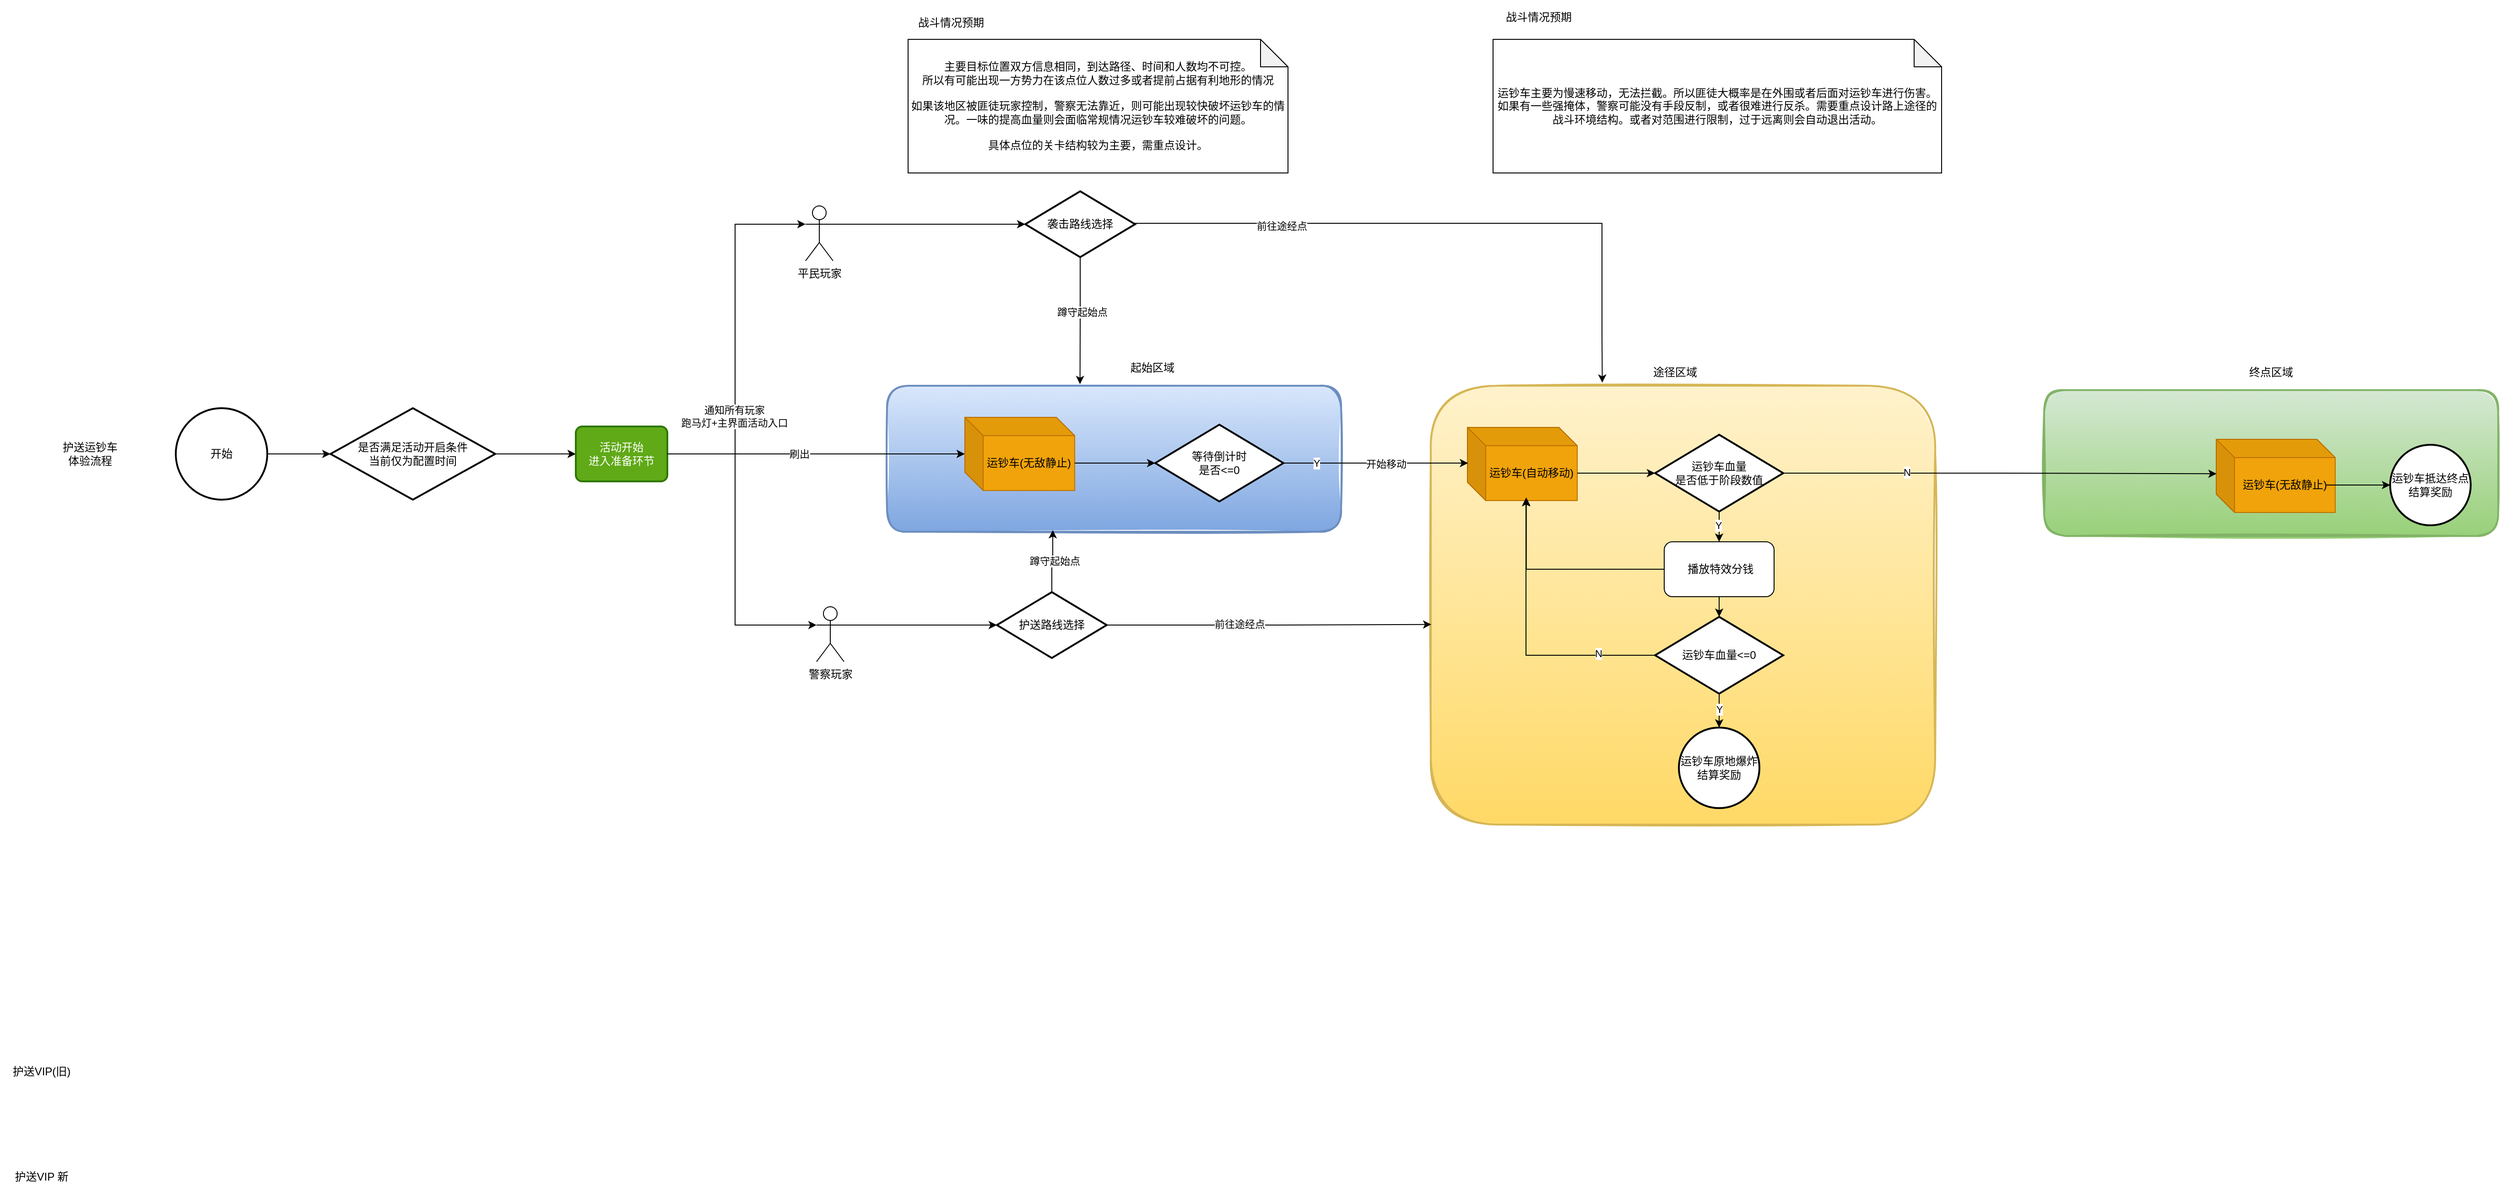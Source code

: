 <mxfile version="26.2.8">
  <diagram name="第 1 页" id="ho7mqtrvVQJZ-yDvlpge">
    <mxGraphModel dx="2833" dy="1698" grid="0" gridSize="10" guides="1" tooltips="1" connect="1" arrows="1" fold="1" page="0" pageScale="1" pageWidth="827" pageHeight="1169" math="0" shadow="0">
      <root>
        <mxCell id="0" />
        <mxCell id="1" parent="0" />
        <mxCell id="s4P-E_aEvJXquywrjiAm-54" value="" style="rounded=1;whiteSpace=wrap;html=1;strokeWidth=2;fillWeight=4;hachureGap=8;hachureAngle=45;fillColor=#dae8fc;sketch=1;strokeColor=#6c8ebf;fillStyle=auto;gradientColor=#7ea6e0;" parent="1" vertex="1">
          <mxGeometry x="757" y="22.5" width="496" height="159.5" as="geometry" />
        </mxCell>
        <mxCell id="s4P-E_aEvJXquywrjiAm-1" value="护送运钞车&lt;div&gt;体验流程&lt;/div&gt;" style="text;html=1;align=center;verticalAlign=middle;whiteSpace=wrap;rounded=0;" parent="1" vertex="1">
          <mxGeometry x="-159" y="82" width="91" height="30" as="geometry" />
        </mxCell>
        <mxCell id="s4P-E_aEvJXquywrjiAm-2" value="护送VIP(旧)" style="text;html=1;align=center;verticalAlign=middle;whiteSpace=wrap;rounded=0;" parent="1" vertex="1">
          <mxGeometry x="-212" y="757" width="91" height="30" as="geometry" />
        </mxCell>
        <mxCell id="s4P-E_aEvJXquywrjiAm-7" style="edgeStyle=orthogonalEdgeStyle;rounded=0;orthogonalLoop=1;jettySize=auto;html=1;exitX=1;exitY=0.5;exitDx=0;exitDy=0;exitPerimeter=0;entryX=0;entryY=0.5;entryDx=0;entryDy=0;entryPerimeter=0;" parent="1" source="s4P-E_aEvJXquywrjiAm-3" target="s4P-E_aEvJXquywrjiAm-10" edge="1">
          <mxGeometry relative="1" as="geometry">
            <mxPoint x="165" y="97" as="targetPoint" />
          </mxGeometry>
        </mxCell>
        <mxCell id="s4P-E_aEvJXquywrjiAm-3" value="开始" style="strokeWidth=2;html=1;shape=mxgraph.flowchart.start_2;whiteSpace=wrap;" parent="1" vertex="1">
          <mxGeometry x="-20" y="47" width="100" height="100" as="geometry" />
        </mxCell>
        <mxCell id="s4P-E_aEvJXquywrjiAm-5" value="护送VIP 新" style="text;html=1;align=center;verticalAlign=middle;whiteSpace=wrap;rounded=0;" parent="1" vertex="1">
          <mxGeometry x="-212" y="872" width="91" height="30" as="geometry" />
        </mxCell>
        <mxCell id="s4P-E_aEvJXquywrjiAm-8" value="警察玩家" style="shape=umlActor;verticalLabelPosition=bottom;verticalAlign=top;html=1;outlineConnect=0;" parent="1" vertex="1">
          <mxGeometry x="680" y="264" width="30" height="60" as="geometry" />
        </mxCell>
        <mxCell id="s4P-E_aEvJXquywrjiAm-9" value="平民玩家" style="shape=umlActor;verticalLabelPosition=bottom;verticalAlign=top;html=1;outlineConnect=0;" parent="1" vertex="1">
          <mxGeometry x="668" y="-174" width="30" height="60" as="geometry" />
        </mxCell>
        <mxCell id="s4P-E_aEvJXquywrjiAm-12" style="edgeStyle=orthogonalEdgeStyle;rounded=0;orthogonalLoop=1;jettySize=auto;html=1;exitX=1;exitY=0.5;exitDx=0;exitDy=0;exitPerimeter=0;entryX=0;entryY=0.5;entryDx=0;entryDy=0;" parent="1" source="s4P-E_aEvJXquywrjiAm-10" target="s4P-E_aEvJXquywrjiAm-11" edge="1">
          <mxGeometry relative="1" as="geometry" />
        </mxCell>
        <mxCell id="s4P-E_aEvJXquywrjiAm-10" value="是否满足活动开启条件&lt;div&gt;当前仅为配置时间&lt;/div&gt;" style="strokeWidth=2;html=1;shape=mxgraph.flowchart.decision;whiteSpace=wrap;" parent="1" vertex="1">
          <mxGeometry x="149" y="47" width="180" height="100" as="geometry" />
        </mxCell>
        <mxCell id="s4P-E_aEvJXquywrjiAm-14" style="edgeStyle=orthogonalEdgeStyle;rounded=0;orthogonalLoop=1;jettySize=auto;html=1;exitX=1;exitY=0.5;exitDx=0;exitDy=0;" parent="1" source="s4P-E_aEvJXquywrjiAm-11" target="s4P-E_aEvJXquywrjiAm-13" edge="1">
          <mxGeometry relative="1" as="geometry" />
        </mxCell>
        <mxCell id="s4P-E_aEvJXquywrjiAm-18" value="刷出" style="edgeLabel;html=1;align=center;verticalAlign=middle;resizable=0;points=[];" parent="s4P-E_aEvJXquywrjiAm-14" vertex="1" connectable="0">
          <mxGeometry x="0.479" y="1" relative="1" as="geometry">
            <mxPoint x="-97" y="1" as="offset" />
          </mxGeometry>
        </mxCell>
        <mxCell id="s4P-E_aEvJXquywrjiAm-11" value="活动开始&lt;div&gt;进入准备环节&lt;/div&gt;" style="rounded=1;whiteSpace=wrap;html=1;absoluteArcSize=1;arcSize=14;strokeWidth=2;fillColor=#60a917;strokeColor=#2D7600;fontColor=#ffffff;" parent="1" vertex="1">
          <mxGeometry x="417" y="67" width="100" height="60" as="geometry" />
        </mxCell>
        <mxCell id="s4P-E_aEvJXquywrjiAm-13" value="运钞车(无敌静止)" style="shape=cube;whiteSpace=wrap;html=1;boundedLbl=1;backgroundOutline=1;darkOpacity=0.05;darkOpacity2=0.1;fillColor=#f0a30a;fontColor=#000000;strokeColor=#BD7000;" parent="1" vertex="1">
          <mxGeometry x="842" y="57" width="120" height="80" as="geometry" />
        </mxCell>
        <mxCell id="s4P-E_aEvJXquywrjiAm-17" style="edgeStyle=orthogonalEdgeStyle;rounded=0;orthogonalLoop=1;jettySize=auto;html=1;exitX=1;exitY=0.5;exitDx=0;exitDy=0;entryX=0;entryY=0.333;entryDx=0;entryDy=0;entryPerimeter=0;" parent="1" source="s4P-E_aEvJXquywrjiAm-11" target="s4P-E_aEvJXquywrjiAm-8" edge="1">
          <mxGeometry relative="1" as="geometry">
            <Array as="points">
              <mxPoint x="591" y="97" />
              <mxPoint x="591" y="284" />
            </Array>
          </mxGeometry>
        </mxCell>
        <mxCell id="s4P-E_aEvJXquywrjiAm-19" style="edgeStyle=orthogonalEdgeStyle;rounded=0;orthogonalLoop=1;jettySize=auto;html=1;exitX=1;exitY=0.5;exitDx=0;exitDy=0;entryX=0;entryY=0.333;entryDx=0;entryDy=0;entryPerimeter=0;" parent="1" source="s4P-E_aEvJXquywrjiAm-11" target="s4P-E_aEvJXquywrjiAm-9" edge="1">
          <mxGeometry relative="1" as="geometry">
            <Array as="points">
              <mxPoint x="591" y="97" />
              <mxPoint x="591" y="-154" />
            </Array>
          </mxGeometry>
        </mxCell>
        <mxCell id="s4P-E_aEvJXquywrjiAm-20" value="通知所有玩家&lt;div&gt;跑马灯+主界面活动入口&lt;/div&gt;" style="edgeLabel;html=1;align=center;verticalAlign=middle;resizable=0;points=[];" parent="s4P-E_aEvJXquywrjiAm-19" vertex="1" connectable="0">
          <mxGeometry x="-0.428" y="1" relative="1" as="geometry">
            <mxPoint as="offset" />
          </mxGeometry>
        </mxCell>
        <mxCell id="s4P-E_aEvJXquywrjiAm-21" value="等待倒计时&lt;div&gt;是否&amp;lt;=0&lt;/div&gt;" style="strokeWidth=2;html=1;shape=mxgraph.flowchart.decision;whiteSpace=wrap;" parent="1" vertex="1">
          <mxGeometry x="1050" y="65" width="140" height="84" as="geometry" />
        </mxCell>
        <mxCell id="s4P-E_aEvJXquywrjiAm-22" style="edgeStyle=orthogonalEdgeStyle;rounded=0;orthogonalLoop=1;jettySize=auto;html=1;exitX=0;exitY=0;exitDx=120;exitDy=50;exitPerimeter=0;entryX=0;entryY=0.5;entryDx=0;entryDy=0;entryPerimeter=0;" parent="1" source="s4P-E_aEvJXquywrjiAm-13" target="s4P-E_aEvJXquywrjiAm-21" edge="1">
          <mxGeometry relative="1" as="geometry" />
        </mxCell>
        <mxCell id="s4P-E_aEvJXquywrjiAm-29" value="起始区域" style="text;html=1;align=center;verticalAlign=middle;whiteSpace=wrap;rounded=0;" parent="1" vertex="1">
          <mxGeometry x="1017" y="-12" width="60" height="30" as="geometry" />
        </mxCell>
        <mxCell id="s4P-E_aEvJXquywrjiAm-37" value="袭击路线选择" style="strokeWidth=2;html=1;shape=mxgraph.flowchart.decision;whiteSpace=wrap;" parent="1" vertex="1">
          <mxGeometry x="908" y="-190" width="120" height="72" as="geometry" />
        </mxCell>
        <mxCell id="s4P-E_aEvJXquywrjiAm-38" style="edgeStyle=orthogonalEdgeStyle;rounded=0;orthogonalLoop=1;jettySize=auto;html=1;exitX=1;exitY=0.333;exitDx=0;exitDy=0;exitPerimeter=0;entryX=0;entryY=0.5;entryDx=0;entryDy=0;entryPerimeter=0;" parent="1" source="s4P-E_aEvJXquywrjiAm-9" target="s4P-E_aEvJXquywrjiAm-37" edge="1">
          <mxGeometry relative="1" as="geometry" />
        </mxCell>
        <mxCell id="s4P-E_aEvJXquywrjiAm-55" value="" style="rounded=1;whiteSpace=wrap;html=1;strokeWidth=2;fillWeight=4;hachureGap=8;hachureAngle=45;fillColor=#fff2cc;sketch=1;strokeColor=#d6b656;fillStyle=auto;gradientColor=#ffd966;" parent="1" vertex="1">
          <mxGeometry x="1351" y="22.5" width="551" height="479.5" as="geometry" />
        </mxCell>
        <mxCell id="s4P-E_aEvJXquywrjiAm-57" style="edgeStyle=orthogonalEdgeStyle;rounded=0;orthogonalLoop=1;jettySize=auto;html=1;exitX=0.5;exitY=1;exitDx=0;exitDy=0;exitPerimeter=0;entryX=0.425;entryY=-0.011;entryDx=0;entryDy=0;entryPerimeter=0;" parent="1" source="s4P-E_aEvJXquywrjiAm-37" target="s4P-E_aEvJXquywrjiAm-54" edge="1">
          <mxGeometry relative="1" as="geometry" />
        </mxCell>
        <mxCell id="s4P-E_aEvJXquywrjiAm-58" value="蹲守起始点" style="edgeLabel;html=1;align=center;verticalAlign=middle;resizable=0;points=[];" parent="s4P-E_aEvJXquywrjiAm-57" vertex="1" connectable="0">
          <mxGeometry x="-0.145" y="2" relative="1" as="geometry">
            <mxPoint as="offset" />
          </mxGeometry>
        </mxCell>
        <mxCell id="s4P-E_aEvJXquywrjiAm-59" style="edgeStyle=orthogonalEdgeStyle;rounded=0;orthogonalLoop=1;jettySize=auto;html=1;exitX=1;exitY=0.5;exitDx=0;exitDy=0;exitPerimeter=0;entryX=0.34;entryY=-0.007;entryDx=0;entryDy=0;entryPerimeter=0;" parent="1" source="s4P-E_aEvJXquywrjiAm-37" target="s4P-E_aEvJXquywrjiAm-55" edge="1">
          <mxGeometry relative="1" as="geometry">
            <mxPoint x="1557" y="-32" as="targetPoint" />
            <Array as="points">
              <mxPoint x="1028" y="-155" />
              <mxPoint x="1538" y="-155" />
              <mxPoint x="1538" y="-32" />
              <mxPoint x="1538" y="-32" />
            </Array>
          </mxGeometry>
        </mxCell>
        <mxCell id="s4P-E_aEvJXquywrjiAm-60" value="前往途经点" style="edgeLabel;html=1;align=center;verticalAlign=middle;resizable=0;points=[];" parent="s4P-E_aEvJXquywrjiAm-59" vertex="1" connectable="0">
          <mxGeometry x="-0.531" y="-3" relative="1" as="geometry">
            <mxPoint as="offset" />
          </mxGeometry>
        </mxCell>
        <mxCell id="s4P-E_aEvJXquywrjiAm-61" value="途径区域" style="text;html=1;align=center;verticalAlign=middle;whiteSpace=wrap;rounded=0;" parent="1" vertex="1">
          <mxGeometry x="1588" y="-7.5" width="60" height="30" as="geometry" />
        </mxCell>
        <mxCell id="s4P-E_aEvJXquywrjiAm-63" value="运钞车(自动移动)" style="shape=cube;whiteSpace=wrap;html=1;boundedLbl=1;backgroundOutline=1;darkOpacity=0.05;darkOpacity2=0.1;fillColor=#f0a30a;fontColor=#000000;strokeColor=#BD7000;" parent="1" vertex="1">
          <mxGeometry x="1391" y="68" width="120" height="80" as="geometry" />
        </mxCell>
        <mxCell id="s4P-E_aEvJXquywrjiAm-70" value="&lt;div&gt;主要目标位置双方信息相同，&lt;span style=&quot;background-color: transparent; color: light-dark(rgb(0, 0, 0), rgb(255, 255, 255));&quot;&gt;到达路径、时间和人数均不可控。&lt;/span&gt;&lt;/div&gt;&lt;div&gt;所以有可能出现一方势力在该点位人数过多或者提前占据有利地形的情况&lt;/div&gt;&lt;div&gt;&lt;br&gt;&lt;/div&gt;&lt;div&gt;如果该地区被匪徒玩家控制，警察无法靠近，则可能出现较快破坏运钞车的情况。一味的提高血量则会面临常规情况运钞车较难破坏的问题。&lt;/div&gt;&lt;div&gt;&lt;br&gt;&lt;/div&gt;&lt;div&gt;具体点位的关卡结构较为主要，需重点设计。&lt;/div&gt;" style="shape=note;whiteSpace=wrap;html=1;backgroundOutline=1;darkOpacity=0.05;" parent="1" vertex="1">
          <mxGeometry x="780" y="-356" width="415" height="146" as="geometry" />
        </mxCell>
        <mxCell id="s4P-E_aEvJXquywrjiAm-72" value="&lt;span style=&quot;color: rgb(0, 0, 0); font-family: Helvetica; font-size: 12px; font-style: normal; font-variant-ligatures: normal; font-variant-caps: normal; font-weight: 400; letter-spacing: normal; orphans: 2; text-indent: 0px; text-transform: none; widows: 2; word-spacing: 0px; -webkit-text-stroke-width: 0px; white-space: normal; text-decoration-thickness: initial; text-decoration-style: initial; text-decoration-color: initial; float: none; display: inline !important;&quot;&gt;战斗情况预期&lt;/span&gt;" style="text;whiteSpace=wrap;html=1;align=center;verticalAlign=middle;labelBackgroundColor=default;" parent="1" vertex="1">
          <mxGeometry x="777" y="-392.003" width="100" height="36" as="geometry" />
        </mxCell>
        <mxCell id="cY9s3i5ZGBaOPXkzrkN2-1" value="" style="rounded=1;whiteSpace=wrap;html=1;strokeWidth=2;fillWeight=4;hachureGap=8;hachureAngle=45;fillColor=#d5e8d4;sketch=1;strokeColor=#82b366;fillStyle=auto;gradientColor=#97d077;" vertex="1" parent="1">
          <mxGeometry x="2021" y="27.25" width="496" height="159.5" as="geometry" />
        </mxCell>
        <mxCell id="cY9s3i5ZGBaOPXkzrkN2-2" value="终点区域" style="text;html=1;align=center;verticalAlign=middle;whiteSpace=wrap;rounded=0;" vertex="1" parent="1">
          <mxGeometry x="2239" y="-7.5" width="60" height="30" as="geometry" />
        </mxCell>
        <mxCell id="cY9s3i5ZGBaOPXkzrkN2-3" value="运钞车(无敌静止)" style="shape=cube;whiteSpace=wrap;html=1;boundedLbl=1;backgroundOutline=1;darkOpacity=0.05;darkOpacity2=0.1;fillColor=#f0a30a;fontColor=#000000;strokeColor=#BD7000;" vertex="1" parent="1">
          <mxGeometry x="2209" y="81" width="130" height="80" as="geometry" />
        </mxCell>
        <mxCell id="cY9s3i5ZGBaOPXkzrkN2-6" value="护送路线选择" style="strokeWidth=2;html=1;shape=mxgraph.flowchart.decision;whiteSpace=wrap;" vertex="1" parent="1">
          <mxGeometry x="877" y="248" width="120" height="72" as="geometry" />
        </mxCell>
        <mxCell id="cY9s3i5ZGBaOPXkzrkN2-8" style="edgeStyle=orthogonalEdgeStyle;rounded=0;orthogonalLoop=1;jettySize=auto;html=1;exitX=1;exitY=0.333;exitDx=0;exitDy=0;exitPerimeter=0;entryX=0;entryY=0.5;entryDx=0;entryDy=0;entryPerimeter=0;" edge="1" parent="1" source="s4P-E_aEvJXquywrjiAm-8" target="cY9s3i5ZGBaOPXkzrkN2-6">
          <mxGeometry relative="1" as="geometry" />
        </mxCell>
        <mxCell id="cY9s3i5ZGBaOPXkzrkN2-9" style="edgeStyle=orthogonalEdgeStyle;rounded=0;orthogonalLoop=1;jettySize=auto;html=1;exitX=0.5;exitY=0;exitDx=0;exitDy=0;exitPerimeter=0;entryX=0.365;entryY=0.989;entryDx=0;entryDy=0;entryPerimeter=0;" edge="1" parent="1" source="cY9s3i5ZGBaOPXkzrkN2-6" target="s4P-E_aEvJXquywrjiAm-54">
          <mxGeometry relative="1" as="geometry" />
        </mxCell>
        <mxCell id="cY9s3i5ZGBaOPXkzrkN2-10" value="蹲守起始点" style="edgeLabel;html=1;align=center;verticalAlign=middle;resizable=0;points=[];" vertex="1" connectable="0" parent="cY9s3i5ZGBaOPXkzrkN2-9">
          <mxGeometry x="0.037" y="-2" relative="1" as="geometry">
            <mxPoint as="offset" />
          </mxGeometry>
        </mxCell>
        <mxCell id="cY9s3i5ZGBaOPXkzrkN2-13" value="" style="edgeStyle=orthogonalEdgeStyle;rounded=0;orthogonalLoop=1;jettySize=auto;html=1;exitX=1;exitY=0.5;exitDx=0;exitDy=0;exitPerimeter=0;entryX=0.006;entryY=0.488;entryDx=0;entryDy=0;entryPerimeter=0;" edge="1" parent="1" source="s4P-E_aEvJXquywrjiAm-21" target="s4P-E_aEvJXquywrjiAm-63">
          <mxGeometry relative="1" as="geometry">
            <mxPoint x="1190" y="107" as="sourcePoint" />
            <mxPoint x="1741" y="107" as="targetPoint" />
          </mxGeometry>
        </mxCell>
        <mxCell id="cY9s3i5ZGBaOPXkzrkN2-14" value="开始移动" style="edgeLabel;html=1;align=center;verticalAlign=middle;resizable=0;points=[];" vertex="1" connectable="0" parent="cY9s3i5ZGBaOPXkzrkN2-13">
          <mxGeometry x="-0.371" y="-1" relative="1" as="geometry">
            <mxPoint x="48" as="offset" />
          </mxGeometry>
        </mxCell>
        <mxCell id="cY9s3i5ZGBaOPXkzrkN2-15" value="Y" style="edgeLabel;html=1;align=center;verticalAlign=middle;resizable=0;points=[];" vertex="1" connectable="0" parent="cY9s3i5ZGBaOPXkzrkN2-13">
          <mxGeometry x="-0.713" y="-2" relative="1" as="geometry">
            <mxPoint x="7" y="-2" as="offset" />
          </mxGeometry>
        </mxCell>
        <mxCell id="cY9s3i5ZGBaOPXkzrkN2-12" value="运钞车血量&lt;div&gt;是否低于阶段数值&lt;/div&gt;" style="strokeWidth=2;html=1;shape=mxgraph.flowchart.decision;whiteSpace=wrap;" vertex="1" parent="1">
          <mxGeometry x="1596" y="76" width="140" height="84" as="geometry" />
        </mxCell>
        <mxCell id="cY9s3i5ZGBaOPXkzrkN2-16" style="edgeStyle=orthogonalEdgeStyle;rounded=0;orthogonalLoop=1;jettySize=auto;html=1;exitX=0;exitY=0;exitDx=120;exitDy=50;exitPerimeter=0;entryX=0;entryY=0.5;entryDx=0;entryDy=0;entryPerimeter=0;" edge="1" parent="1" source="s4P-E_aEvJXquywrjiAm-63" target="cY9s3i5ZGBaOPXkzrkN2-12">
          <mxGeometry relative="1" as="geometry" />
        </mxCell>
        <mxCell id="cY9s3i5ZGBaOPXkzrkN2-17" style="edgeStyle=orthogonalEdgeStyle;rounded=0;orthogonalLoop=1;jettySize=auto;html=1;exitX=1;exitY=0.5;exitDx=0;exitDy=0;exitPerimeter=0;entryX=0.003;entryY=0.471;entryDx=0;entryDy=0;entryPerimeter=0;" edge="1" parent="1" source="cY9s3i5ZGBaOPXkzrkN2-12" target="cY9s3i5ZGBaOPXkzrkN2-3">
          <mxGeometry relative="1" as="geometry" />
        </mxCell>
        <mxCell id="cY9s3i5ZGBaOPXkzrkN2-18" value="N" style="edgeLabel;html=1;align=center;verticalAlign=middle;resizable=0;points=[];" vertex="1" connectable="0" parent="cY9s3i5ZGBaOPXkzrkN2-17">
          <mxGeometry x="-0.43" y="1" relative="1" as="geometry">
            <mxPoint as="offset" />
          </mxGeometry>
        </mxCell>
        <mxCell id="cY9s3i5ZGBaOPXkzrkN2-20" style="edgeStyle=orthogonalEdgeStyle;rounded=0;orthogonalLoop=1;jettySize=auto;html=1;exitX=0.5;exitY=1;exitDx=0;exitDy=0;exitPerimeter=0;entryX=0.5;entryY=0;entryDx=0;entryDy=0;" edge="1" parent="1" source="cY9s3i5ZGBaOPXkzrkN2-12" target="cY9s3i5ZGBaOPXkzrkN2-21">
          <mxGeometry relative="1" as="geometry">
            <mxPoint x="1782.0" y="262" as="targetPoint" />
          </mxGeometry>
        </mxCell>
        <mxCell id="cY9s3i5ZGBaOPXkzrkN2-29" value="Y" style="edgeLabel;html=1;align=center;verticalAlign=middle;resizable=0;points=[];" vertex="1" connectable="0" parent="cY9s3i5ZGBaOPXkzrkN2-20">
          <mxGeometry x="-0.116" y="-1" relative="1" as="geometry">
            <mxPoint as="offset" />
          </mxGeometry>
        </mxCell>
        <mxCell id="cY9s3i5ZGBaOPXkzrkN2-21" value="&amp;nbsp;播放特效分钱" style="rounded=1;whiteSpace=wrap;html=1;" vertex="1" parent="1">
          <mxGeometry x="1606" y="193" width="120" height="60" as="geometry" />
        </mxCell>
        <mxCell id="cY9s3i5ZGBaOPXkzrkN2-23" value="运钞车血量&amp;lt;=0" style="strokeWidth=2;html=1;shape=mxgraph.flowchart.decision;whiteSpace=wrap;" vertex="1" parent="1">
          <mxGeometry x="1596" y="275" width="140" height="84" as="geometry" />
        </mxCell>
        <mxCell id="cY9s3i5ZGBaOPXkzrkN2-24" style="edgeStyle=orthogonalEdgeStyle;rounded=0;orthogonalLoop=1;jettySize=auto;html=1;exitX=0.5;exitY=1;exitDx=0;exitDy=0;entryX=0.5;entryY=0;entryDx=0;entryDy=0;entryPerimeter=0;" edge="1" parent="1" source="cY9s3i5ZGBaOPXkzrkN2-21" target="cY9s3i5ZGBaOPXkzrkN2-23">
          <mxGeometry relative="1" as="geometry" />
        </mxCell>
        <mxCell id="cY9s3i5ZGBaOPXkzrkN2-25" value="运钞车原地爆炸&lt;div&gt;结算奖励&lt;/div&gt;" style="strokeWidth=2;html=1;shape=mxgraph.flowchart.start_2;whiteSpace=wrap;" vertex="1" parent="1">
          <mxGeometry x="1622" y="396" width="88" height="88" as="geometry" />
        </mxCell>
        <mxCell id="cY9s3i5ZGBaOPXkzrkN2-26" style="edgeStyle=orthogonalEdgeStyle;rounded=0;orthogonalLoop=1;jettySize=auto;html=1;exitX=0.5;exitY=1;exitDx=0;exitDy=0;exitPerimeter=0;entryX=0.5;entryY=0;entryDx=0;entryDy=0;entryPerimeter=0;" edge="1" parent="1" source="cY9s3i5ZGBaOPXkzrkN2-23" target="cY9s3i5ZGBaOPXkzrkN2-25">
          <mxGeometry relative="1" as="geometry" />
        </mxCell>
        <mxCell id="cY9s3i5ZGBaOPXkzrkN2-30" value="Y" style="edgeLabel;html=1;align=center;verticalAlign=middle;resizable=0;points=[];" vertex="1" connectable="0" parent="cY9s3i5ZGBaOPXkzrkN2-26">
          <mxGeometry x="-0.101" relative="1" as="geometry">
            <mxPoint as="offset" />
          </mxGeometry>
        </mxCell>
        <mxCell id="cY9s3i5ZGBaOPXkzrkN2-27" style="edgeStyle=orthogonalEdgeStyle;rounded=0;orthogonalLoop=1;jettySize=auto;html=1;exitX=1;exitY=0.5;exitDx=0;exitDy=0;exitPerimeter=0;entryX=0.001;entryY=0.544;entryDx=0;entryDy=0;entryPerimeter=0;" edge="1" parent="1" source="cY9s3i5ZGBaOPXkzrkN2-6" target="s4P-E_aEvJXquywrjiAm-55">
          <mxGeometry relative="1" as="geometry" />
        </mxCell>
        <mxCell id="cY9s3i5ZGBaOPXkzrkN2-28" value="前往途经点" style="edgeLabel;html=1;align=center;verticalAlign=middle;resizable=0;points=[];" vertex="1" connectable="0" parent="cY9s3i5ZGBaOPXkzrkN2-27">
          <mxGeometry x="-0.184" y="1" relative="1" as="geometry">
            <mxPoint as="offset" />
          </mxGeometry>
        </mxCell>
        <mxCell id="cY9s3i5ZGBaOPXkzrkN2-31" style="edgeStyle=orthogonalEdgeStyle;rounded=0;orthogonalLoop=1;jettySize=auto;html=1;exitX=0;exitY=0.5;exitDx=0;exitDy=0;exitPerimeter=0;entryX=0.533;entryY=0.966;entryDx=0;entryDy=0;entryPerimeter=0;" edge="1" parent="1" source="cY9s3i5ZGBaOPXkzrkN2-23" target="s4P-E_aEvJXquywrjiAm-63">
          <mxGeometry relative="1" as="geometry" />
        </mxCell>
        <mxCell id="cY9s3i5ZGBaOPXkzrkN2-34" value="N" style="edgeLabel;html=1;align=center;verticalAlign=middle;resizable=0;points=[];" vertex="1" connectable="0" parent="cY9s3i5ZGBaOPXkzrkN2-31">
          <mxGeometry x="-0.6" y="-2" relative="1" as="geometry">
            <mxPoint as="offset" />
          </mxGeometry>
        </mxCell>
        <mxCell id="cY9s3i5ZGBaOPXkzrkN2-33" style="edgeStyle=orthogonalEdgeStyle;rounded=0;orthogonalLoop=1;jettySize=auto;html=1;exitX=0;exitY=0.5;exitDx=0;exitDy=0;entryX=0.536;entryY=0.958;entryDx=0;entryDy=0;entryPerimeter=0;" edge="1" parent="1" source="cY9s3i5ZGBaOPXkzrkN2-21" target="s4P-E_aEvJXquywrjiAm-63">
          <mxGeometry relative="1" as="geometry" />
        </mxCell>
        <mxCell id="cY9s3i5ZGBaOPXkzrkN2-35" value="运钞车抵达终点&lt;div&gt;结算奖励&lt;/div&gt;" style="strokeWidth=2;html=1;shape=mxgraph.flowchart.start_2;whiteSpace=wrap;" vertex="1" parent="1">
          <mxGeometry x="2399" y="87" width="88" height="88" as="geometry" />
        </mxCell>
        <mxCell id="cY9s3i5ZGBaOPXkzrkN2-36" style="edgeStyle=orthogonalEdgeStyle;rounded=0;orthogonalLoop=1;jettySize=auto;html=1;exitX=0;exitY=0;exitDx=120;exitDy=50;exitPerimeter=0;entryX=0;entryY=0.5;entryDx=0;entryDy=0;entryPerimeter=0;" edge="1" parent="1" source="cY9s3i5ZGBaOPXkzrkN2-3" target="cY9s3i5ZGBaOPXkzrkN2-35">
          <mxGeometry relative="1" as="geometry" />
        </mxCell>
        <mxCell id="cY9s3i5ZGBaOPXkzrkN2-37" value="运钞车主要为慢速移动，无法拦截。所以匪徒大概率是在外围或者后面对运钞车进行伤害。&lt;div&gt;如果有一些强掩体，警察可能没有手段反制，或者很难进行反杀。需要重点设计路上途径的战斗环境结构。或者对范围进行限制，过于远离则会自动退出活动。&lt;/div&gt;" style="shape=note;whiteSpace=wrap;html=1;backgroundOutline=1;darkOpacity=0.05;" vertex="1" parent="1">
          <mxGeometry x="1419" y="-356" width="490" height="146" as="geometry" />
        </mxCell>
        <mxCell id="cY9s3i5ZGBaOPXkzrkN2-38" value="&lt;span style=&quot;color: rgb(0, 0, 0); font-family: Helvetica; font-size: 12px; font-style: normal; font-variant-ligatures: normal; font-variant-caps: normal; font-weight: 400; letter-spacing: normal; orphans: 2; text-indent: 0px; text-transform: none; widows: 2; word-spacing: 0px; -webkit-text-stroke-width: 0px; white-space: normal; text-decoration-thickness: initial; text-decoration-style: initial; text-decoration-color: initial; float: none; display: inline !important;&quot;&gt;战斗情况预期&lt;/span&gt;" style="text;whiteSpace=wrap;html=1;align=center;verticalAlign=middle;labelBackgroundColor=default;" vertex="1" parent="1">
          <mxGeometry x="1419" y="-398.003" width="100" height="36" as="geometry" />
        </mxCell>
      </root>
    </mxGraphModel>
  </diagram>
</mxfile>
